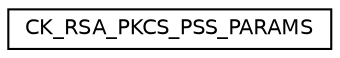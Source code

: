 digraph "Graphical Class Hierarchy"
{
  edge [fontname="Helvetica",fontsize="10",labelfontname="Helvetica",labelfontsize="10"];
  node [fontname="Helvetica",fontsize="10",shape=record];
  rankdir="LR";
  Node0 [label="CK_RSA_PKCS_PSS_PARAMS",height=0.2,width=0.4,color="black", fillcolor="white", style="filled",URL="$struct_c_k___r_s_a___p_k_c_s___p_s_s___p_a_r_a_m_s.html"];
}
